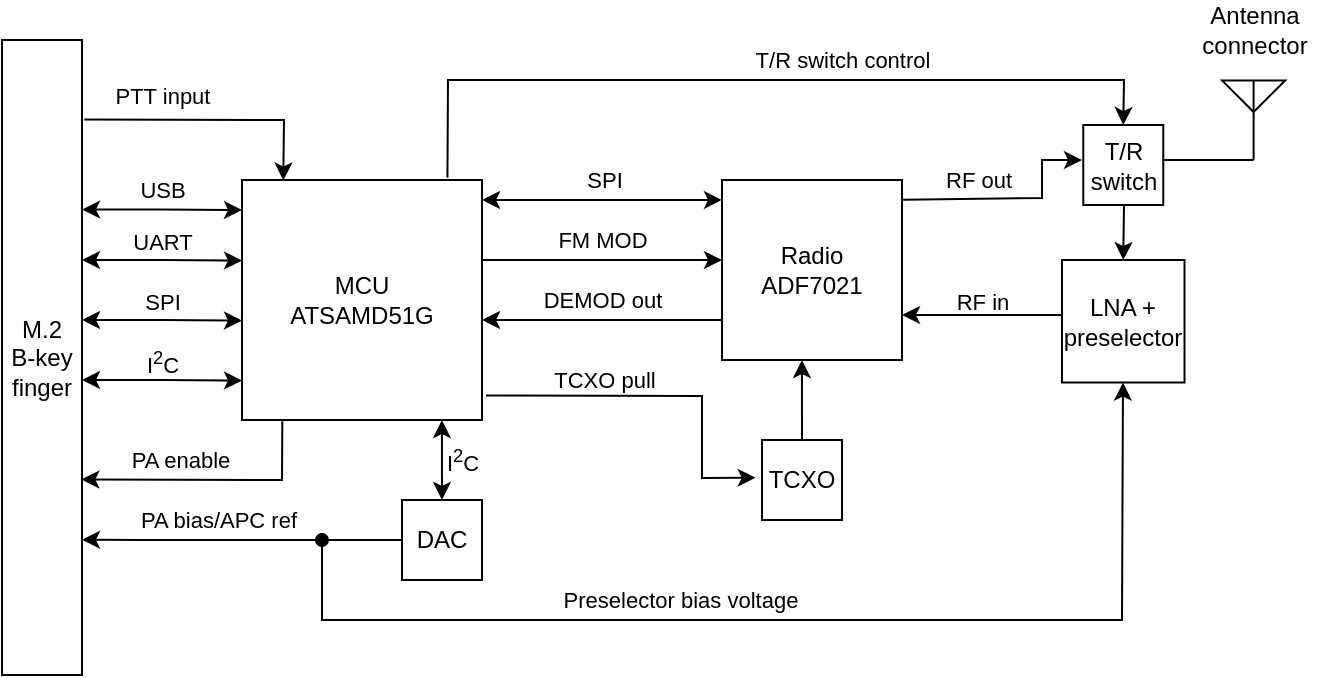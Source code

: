 <mxfile version="16.1.2" type="device"><diagram id="Whl1B1nll3vjeVAInZYg" name="Page-1"><mxGraphModel dx="1102" dy="518" grid="1" gridSize="10" guides="1" tooltips="1" connect="1" arrows="1" fold="1" page="1" pageScale="1" pageWidth="827" pageHeight="1169" math="0" shadow="0"><root><mxCell id="0"/><mxCell id="1" parent="0"/><mxCell id="Ks9sf9PpqlnKD6hStbyM-1" value="MCU&lt;br&gt;ATSAMD51G" style="whiteSpace=wrap;html=1;aspect=fixed;" parent="1" vertex="1"><mxGeometry x="200" y="310" width="120" height="120" as="geometry"/></mxCell><mxCell id="Ks9sf9PpqlnKD6hStbyM-2" value="Radio&lt;br&gt;ADF7021" style="whiteSpace=wrap;html=1;aspect=fixed;" parent="1" vertex="1"><mxGeometry x="440" y="310" width="90" height="90" as="geometry"/></mxCell><mxCell id="Ks9sf9PpqlnKD6hStbyM-4" value="&lt;div&gt;M.2&lt;/div&gt;&lt;div&gt;B-key&lt;/div&gt;&lt;div&gt;finger&lt;br&gt;&lt;/div&gt;" style="rounded=0;whiteSpace=wrap;html=1;" parent="1" vertex="1"><mxGeometry x="80" y="240" width="40" height="317.5" as="geometry"/></mxCell><mxCell id="Ks9sf9PpqlnKD6hStbyM-19" value="&lt;div&gt;Antenna&lt;/div&gt;&lt;div&gt;connector&lt;br&gt;&lt;/div&gt;" style="text;html=1;resizable=0;autosize=1;align=center;verticalAlign=middle;points=[];fillColor=none;strokeColor=none;rounded=0;" parent="1" vertex="1"><mxGeometry x="670.8" y="220" width="70" height="30" as="geometry"/></mxCell><mxCell id="Ks9sf9PpqlnKD6hStbyM-20" value="" style="verticalLabelPosition=bottom;shadow=0;dashed=0;align=center;html=1;verticalAlign=top;shape=mxgraph.electrical.radio.aerial_-_antenna_2;" parent="1" vertex="1"><mxGeometry x="690" y="260" width="31.6" height="40" as="geometry"/></mxCell><mxCell id="7rm134AEaaJSvWdF64gD-6" value="" style="endArrow=classic;startArrow=classic;html=1;rounded=0;targetPerimeterSpacing=0;strokeColor=default;" edge="1" parent="1"><mxGeometry width="50" height="50" relative="1" as="geometry"><mxPoint x="120" y="350.0" as="sourcePoint"/><mxPoint x="200" y="350.29" as="targetPoint"/><Array as="points"><mxPoint x="160" y="350"/></Array></mxGeometry></mxCell><mxCell id="7rm134AEaaJSvWdF64gD-11" value="&lt;div&gt;UART&lt;/div&gt;" style="edgeLabel;html=1;align=center;verticalAlign=middle;resizable=0;points=[];" vertex="1" connectable="0" parent="7rm134AEaaJSvWdF64gD-6"><mxGeometry x="0.905" relative="1" as="geometry"><mxPoint x="-36" y="-10" as="offset"/></mxGeometry></mxCell><mxCell id="7rm134AEaaJSvWdF64gD-12" value="" style="endArrow=classic;startArrow=classic;html=1;rounded=0;targetPerimeterSpacing=0;strokeColor=default;" edge="1" parent="1"><mxGeometry width="50" height="50" relative="1" as="geometry"><mxPoint x="120" y="380.0" as="sourcePoint"/><mxPoint x="200" y="380.29" as="targetPoint"/><Array as="points"><mxPoint x="160" y="380"/></Array></mxGeometry></mxCell><mxCell id="7rm134AEaaJSvWdF64gD-13" value="&lt;div&gt;SPI&lt;/div&gt;" style="edgeLabel;html=1;align=center;verticalAlign=middle;resizable=0;points=[];" vertex="1" connectable="0" parent="7rm134AEaaJSvWdF64gD-12"><mxGeometry x="0.905" relative="1" as="geometry"><mxPoint x="-36" y="-10" as="offset"/></mxGeometry></mxCell><mxCell id="7rm134AEaaJSvWdF64gD-14" value="" style="endArrow=classic;startArrow=classic;html=1;rounded=0;targetPerimeterSpacing=0;strokeColor=default;" edge="1" parent="1"><mxGeometry width="50" height="50" relative="1" as="geometry"><mxPoint x="120" y="410.0" as="sourcePoint"/><mxPoint x="200" y="410.29" as="targetPoint"/><Array as="points"><mxPoint x="160" y="410"/></Array></mxGeometry></mxCell><mxCell id="7rm134AEaaJSvWdF64gD-15" value="I&lt;sup&gt;2&lt;/sup&gt;C" style="edgeLabel;html=1;align=center;verticalAlign=middle;resizable=0;points=[];" vertex="1" connectable="0" parent="7rm134AEaaJSvWdF64gD-14"><mxGeometry x="0.905" relative="1" as="geometry"><mxPoint x="-36" y="-10" as="offset"/></mxGeometry></mxCell><mxCell id="7rm134AEaaJSvWdF64gD-16" value="" style="endArrow=classic;startArrow=classic;html=1;rounded=0;targetPerimeterSpacing=0;strokeColor=default;" edge="1" parent="1"><mxGeometry width="50" height="50" relative="1" as="geometry"><mxPoint x="120" y="324.76" as="sourcePoint"/><mxPoint x="200" y="325.05" as="targetPoint"/><Array as="points"><mxPoint x="160" y="324.76"/></Array></mxGeometry></mxCell><mxCell id="7rm134AEaaJSvWdF64gD-17" value="&lt;div&gt;USB&lt;/div&gt;" style="edgeLabel;html=1;align=center;verticalAlign=middle;resizable=0;points=[];" vertex="1" connectable="0" parent="7rm134AEaaJSvWdF64gD-16"><mxGeometry x="0.905" relative="1" as="geometry"><mxPoint x="-36" y="-10" as="offset"/></mxGeometry></mxCell><mxCell id="7rm134AEaaJSvWdF64gD-18" value="" style="endArrow=classic;startArrow=classic;html=1;rounded=0;targetPerimeterSpacing=0;strokeColor=default;entryX=0;entryY=0.111;entryDx=0;entryDy=0;entryPerimeter=0;" edge="1" parent="1" target="Ks9sf9PpqlnKD6hStbyM-2"><mxGeometry width="50" height="50" relative="1" as="geometry"><mxPoint x="320" y="320" as="sourcePoint"/><mxPoint x="420" y="320" as="targetPoint"/><Array as="points"><mxPoint x="360" y="320"/></Array></mxGeometry></mxCell><mxCell id="7rm134AEaaJSvWdF64gD-19" value="&lt;div&gt;SPI&lt;/div&gt;" style="edgeLabel;html=1;align=center;verticalAlign=middle;resizable=0;points=[];" vertex="1" connectable="0" parent="7rm134AEaaJSvWdF64gD-18"><mxGeometry x="0.905" relative="1" as="geometry"><mxPoint x="-54" y="-10" as="offset"/></mxGeometry></mxCell><mxCell id="7rm134AEaaJSvWdF64gD-21" value="&lt;div&gt;FM MOD&lt;/div&gt;" style="endArrow=classic;html=1;rounded=0;targetPerimeterSpacing=0;strokeColor=default;exitX=1;exitY=0.25;exitDx=0;exitDy=0;entryX=0;entryY=0.375;entryDx=0;entryDy=0;entryPerimeter=0;" edge="1" parent="1"><mxGeometry y="10" width="50" height="50" relative="1" as="geometry"><mxPoint x="320" y="350" as="sourcePoint"/><mxPoint x="440" y="350" as="targetPoint"/><mxPoint as="offset"/></mxGeometry></mxCell><mxCell id="7rm134AEaaJSvWdF64gD-23" value="&lt;div&gt;DEMOD out&lt;/div&gt;" style="endArrow=classic;html=1;rounded=0;targetPerimeterSpacing=0;strokeColor=default;exitX=0;exitY=0.778;exitDx=0;exitDy=0;exitPerimeter=0;" edge="1" parent="1" source="Ks9sf9PpqlnKD6hStbyM-2"><mxGeometry y="-10" width="50" height="50" relative="1" as="geometry"><mxPoint x="430" y="380.17" as="sourcePoint"/><mxPoint x="320" y="380" as="targetPoint"/><mxPoint as="offset"/></mxGeometry></mxCell><mxCell id="7rm134AEaaJSvWdF64gD-24" value="&lt;div&gt;TCXO&lt;/div&gt;" style="whiteSpace=wrap;html=1;aspect=fixed;" vertex="1" parent="1"><mxGeometry x="460" y="440" width="40" height="40" as="geometry"/></mxCell><mxCell id="7rm134AEaaJSvWdF64gD-25" value="" style="endArrow=classic;html=1;rounded=0;targetPerimeterSpacing=0;strokeColor=default;exitX=0.5;exitY=0;exitDx=0;exitDy=0;entryX=0.444;entryY=1;entryDx=0;entryDy=0;entryPerimeter=0;" edge="1" parent="1" source="7rm134AEaaJSvWdF64gD-24" target="Ks9sf9PpqlnKD6hStbyM-2"><mxGeometry width="50" height="50" relative="1" as="geometry"><mxPoint x="460" y="440" as="sourcePoint"/><mxPoint x="510" y="390" as="targetPoint"/></mxGeometry></mxCell><mxCell id="7rm134AEaaJSvWdF64gD-26" value="" style="endArrow=classic;html=1;rounded=0;targetPerimeterSpacing=0;strokeColor=default;exitX=1.017;exitY=0.898;exitDx=0;exitDy=0;entryX=-0.079;entryY=0.471;entryDx=0;entryDy=0;entryPerimeter=0;exitPerimeter=0;" edge="1" parent="1" source="Ks9sf9PpqlnKD6hStbyM-1" target="7rm134AEaaJSvWdF64gD-24"><mxGeometry width="50" height="50" relative="1" as="geometry"><mxPoint x="390.04" y="457.5" as="sourcePoint"/><mxPoint x="390.0" y="417.5" as="targetPoint"/><Array as="points"><mxPoint x="430" y="418"/><mxPoint x="430" y="440"/><mxPoint x="430" y="459"/></Array></mxGeometry></mxCell><mxCell id="7rm134AEaaJSvWdF64gD-27" value="&lt;div&gt;TCXO pull&lt;/div&gt;" style="edgeLabel;html=1;align=center;verticalAlign=middle;resizable=0;points=[];" vertex="1" connectable="0" parent="7rm134AEaaJSvWdF64gD-26"><mxGeometry x="-0.495" relative="1" as="geometry"><mxPoint x="14" y="-8" as="offset"/></mxGeometry></mxCell><mxCell id="7rm134AEaaJSvWdF64gD-28" value="DAC" style="whiteSpace=wrap;html=1;aspect=fixed;" vertex="1" parent="1"><mxGeometry x="280" y="470" width="40" height="40" as="geometry"/></mxCell><mxCell id="7rm134AEaaJSvWdF64gD-29" value="" style="endArrow=classic;startArrow=classic;html=1;rounded=0;targetPerimeterSpacing=0;strokeColor=default;entryX=0.833;entryY=1;entryDx=0;entryDy=0;exitX=0.5;exitY=0;exitDx=0;exitDy=0;entryPerimeter=0;" edge="1" parent="1" source="7rm134AEaaJSvWdF64gD-28" target="Ks9sf9PpqlnKD6hStbyM-1"><mxGeometry width="50" height="50" relative="1" as="geometry"><mxPoint x="380" y="460" as="sourcePoint"/><mxPoint x="430" y="410" as="targetPoint"/></mxGeometry></mxCell><mxCell id="7rm134AEaaJSvWdF64gD-31" value="I&lt;sup&gt;2&lt;/sup&gt;C" style="edgeLabel;html=1;align=center;verticalAlign=middle;resizable=0;points=[];" vertex="1" connectable="0" parent="7rm134AEaaJSvWdF64gD-29"><mxGeometry x="-0.643" relative="1" as="geometry"><mxPoint x="10" y="-13" as="offset"/></mxGeometry></mxCell><mxCell id="7rm134AEaaJSvWdF64gD-32" value="" style="endArrow=classic;html=1;rounded=0;targetPerimeterSpacing=0;strokeColor=default;exitX=0.168;exitY=1.005;exitDx=0;exitDy=0;exitPerimeter=0;entryX=0.992;entryY=0.692;entryDx=0;entryDy=0;entryPerimeter=0;" edge="1" parent="1" source="Ks9sf9PpqlnKD6hStbyM-1" target="Ks9sf9PpqlnKD6hStbyM-4"><mxGeometry width="50" height="50" relative="1" as="geometry"><mxPoint x="220" y="460" as="sourcePoint"/><mxPoint x="130" y="460" as="targetPoint"/><Array as="points"><mxPoint x="220" y="460"/></Array></mxGeometry></mxCell><mxCell id="7rm134AEaaJSvWdF64gD-33" value="&lt;div&gt;PA enable&lt;/div&gt;" style="edgeLabel;html=1;align=center;verticalAlign=middle;resizable=0;points=[];" vertex="1" connectable="0" parent="7rm134AEaaJSvWdF64gD-32"><mxGeometry x="0.193" y="-1" relative="1" as="geometry"><mxPoint x="-3" y="-9" as="offset"/></mxGeometry></mxCell><mxCell id="7rm134AEaaJSvWdF64gD-34" value="" style="endArrow=classic;html=1;rounded=0;targetPerimeterSpacing=0;strokeColor=default;exitX=0;exitY=0.5;exitDx=0;exitDy=0;entryX=1;entryY=0.787;entryDx=0;entryDy=0;entryPerimeter=0;" edge="1" parent="1" source="7rm134AEaaJSvWdF64gD-28" target="Ks9sf9PpqlnKD6hStbyM-4"><mxGeometry width="50" height="50" relative="1" as="geometry"><mxPoint x="170" y="470" as="sourcePoint"/><mxPoint x="130" y="490" as="targetPoint"/><Array as="points"><mxPoint x="150" y="490"/></Array></mxGeometry></mxCell><mxCell id="7rm134AEaaJSvWdF64gD-35" value="&lt;div&gt;PA bias/APC ref&lt;/div&gt;" style="edgeLabel;html=1;align=center;verticalAlign=middle;resizable=0;points=[];" vertex="1" connectable="0" parent="7rm134AEaaJSvWdF64gD-34"><mxGeometry x="0.156" y="1" relative="1" as="geometry"><mxPoint y="-11" as="offset"/></mxGeometry></mxCell><mxCell id="7rm134AEaaJSvWdF64gD-36" value="" style="endArrow=classic;html=1;rounded=0;targetPerimeterSpacing=0;strokeColor=default;exitX=1.03;exitY=0.125;exitDx=0;exitDy=0;exitPerimeter=0;entryX=0.172;entryY=0.002;entryDx=0;entryDy=0;entryPerimeter=0;" edge="1" parent="1" source="Ks9sf9PpqlnKD6hStbyM-4" target="Ks9sf9PpqlnKD6hStbyM-1"><mxGeometry width="50" height="50" relative="1" as="geometry"><mxPoint x="240" y="270" as="sourcePoint"/><mxPoint x="240" y="280" as="targetPoint"/><Array as="points"><mxPoint x="221" y="280"/></Array></mxGeometry></mxCell><mxCell id="7rm134AEaaJSvWdF64gD-37" value="&lt;div&gt;PTT input&lt;/div&gt;" style="edgeLabel;html=1;align=center;verticalAlign=middle;resizable=0;points=[];" vertex="1" connectable="0" parent="7rm134AEaaJSvWdF64gD-36"><mxGeometry x="0.012" y="2" relative="1" as="geometry"><mxPoint x="-27" y="-10" as="offset"/></mxGeometry></mxCell><mxCell id="7rm134AEaaJSvWdF64gD-38" value="T/R&lt;br&gt;&lt;div&gt;switch&lt;/div&gt;" style="whiteSpace=wrap;html=1;aspect=fixed;" vertex="1" parent="1"><mxGeometry x="620.63" y="282.5" width="40" height="40" as="geometry"/></mxCell><mxCell id="7rm134AEaaJSvWdF64gD-41" value="&lt;div&gt;LNA +&lt;/div&gt;&lt;div&gt;preselector&lt;/div&gt;" style="whiteSpace=wrap;html=1;aspect=fixed;" vertex="1" parent="1"><mxGeometry x="610" y="350" width="61.25" height="61.25" as="geometry"/></mxCell><mxCell id="7rm134AEaaJSvWdF64gD-42" value="" style="endArrow=classic;html=1;rounded=0;targetPerimeterSpacing=0;strokeColor=default;exitX=1.004;exitY=0.11;exitDx=0;exitDy=0;exitPerimeter=0;" edge="1" parent="1" source="Ks9sf9PpqlnKD6hStbyM-2"><mxGeometry width="50" height="50" relative="1" as="geometry"><mxPoint x="550.01" y="350" as="sourcePoint"/><mxPoint x="620" y="300" as="targetPoint"/><Array as="points"><mxPoint x="531" y="319"/><mxPoint x="600" y="319"/><mxPoint x="600" y="300"/></Array></mxGeometry></mxCell><mxCell id="7rm134AEaaJSvWdF64gD-46" value="&lt;div&gt;RF out&lt;/div&gt;" style="edgeLabel;html=1;align=center;verticalAlign=middle;resizable=0;points=[];" vertex="1" connectable="0" parent="7rm134AEaaJSvWdF64gD-42"><mxGeometry x="-0.309" y="-1" relative="1" as="geometry"><mxPoint y="-10" as="offset"/></mxGeometry></mxCell><mxCell id="7rm134AEaaJSvWdF64gD-43" value="" style="endArrow=classic;html=1;rounded=0;targetPerimeterSpacing=0;strokeColor=default;entryX=0.5;entryY=0;entryDx=0;entryDy=0;" edge="1" parent="1" target="7rm134AEaaJSvWdF64gD-41"><mxGeometry width="50" height="50" relative="1" as="geometry"><mxPoint x="641" y="323" as="sourcePoint"/><mxPoint x="630" y="300" as="targetPoint"/></mxGeometry></mxCell><mxCell id="7rm134AEaaJSvWdF64gD-44" value="" style="endArrow=classic;html=1;rounded=0;targetPerimeterSpacing=0;strokeColor=default;entryX=1;entryY=0.75;entryDx=0;entryDy=0;exitX=0;exitY=0.449;exitDx=0;exitDy=0;exitPerimeter=0;" edge="1" parent="1" source="7rm134AEaaJSvWdF64gD-41" target="Ks9sf9PpqlnKD6hStbyM-2"><mxGeometry width="50" height="50" relative="1" as="geometry"><mxPoint x="600" y="377" as="sourcePoint"/><mxPoint x="580" y="270" as="targetPoint"/></mxGeometry></mxCell><mxCell id="7rm134AEaaJSvWdF64gD-45" value="&lt;div&gt;RF in&lt;/div&gt;" style="edgeLabel;html=1;align=center;verticalAlign=middle;resizable=0;points=[];labelBackgroundColor=none;" vertex="1" connectable="0" parent="7rm134AEaaJSvWdF64gD-44"><mxGeometry x="-0.35" y="-1" relative="1" as="geometry"><mxPoint x="-14" y="-6" as="offset"/></mxGeometry></mxCell><mxCell id="7rm134AEaaJSvWdF64gD-47" value="" style="endArrow=none;html=1;rounded=0;targetPerimeterSpacing=0;strokeColor=default;exitX=0.5;exitY=1;exitDx=0;exitDy=0;exitPerimeter=0;" edge="1" parent="1" source="Ks9sf9PpqlnKD6hStbyM-20"><mxGeometry width="50" height="50" relative="1" as="geometry"><mxPoint x="520" y="350" as="sourcePoint"/><mxPoint x="660" y="300" as="targetPoint"/></mxGeometry></mxCell><mxCell id="7rm134AEaaJSvWdF64gD-48" value="" style="endArrow=classic;html=1;rounded=0;targetPerimeterSpacing=0;strokeColor=default;entryX=0.5;entryY=0;entryDx=0;entryDy=0;exitX=0.856;exitY=-0.009;exitDx=0;exitDy=0;exitPerimeter=0;" edge="1" parent="1" source="Ks9sf9PpqlnKD6hStbyM-1" target="7rm134AEaaJSvWdF64gD-38"><mxGeometry width="50" height="50" relative="1" as="geometry"><mxPoint x="300" y="260" as="sourcePoint"/><mxPoint x="640" y="260" as="targetPoint"/><Array as="points"><mxPoint x="303" y="260"/><mxPoint x="641" y="260"/></Array></mxGeometry></mxCell><mxCell id="7rm134AEaaJSvWdF64gD-49" value="&lt;div&gt;T/R switch control&lt;/div&gt;" style="edgeLabel;html=1;align=center;verticalAlign=middle;resizable=0;points=[];" vertex="1" connectable="0" parent="7rm134AEaaJSvWdF64gD-48"><mxGeometry x="0.272" relative="1" as="geometry"><mxPoint x="-15" y="-10" as="offset"/></mxGeometry></mxCell><mxCell id="7rm134AEaaJSvWdF64gD-50" value="" style="endArrow=classic;html=1;rounded=0;targetPerimeterSpacing=0;strokeColor=default;startArrow=oval;startFill=1;" edge="1" parent="1"><mxGeometry width="50" height="50" relative="1" as="geometry"><mxPoint x="240" y="490" as="sourcePoint"/><mxPoint x="640.49" y="411.25" as="targetPoint"/><Array as="points"><mxPoint x="240" y="530"/><mxPoint x="640" y="530"/></Array></mxGeometry></mxCell><mxCell id="7rm134AEaaJSvWdF64gD-52" value="&lt;div&gt;Preselector bias voltage&lt;/div&gt;" style="edgeLabel;html=1;align=center;verticalAlign=middle;resizable=0;points=[];" vertex="1" connectable="0" parent="7rm134AEaaJSvWdF64gD-50"><mxGeometry x="-0.217" relative="1" as="geometry"><mxPoint y="-10" as="offset"/></mxGeometry></mxCell></root></mxGraphModel></diagram></mxfile>